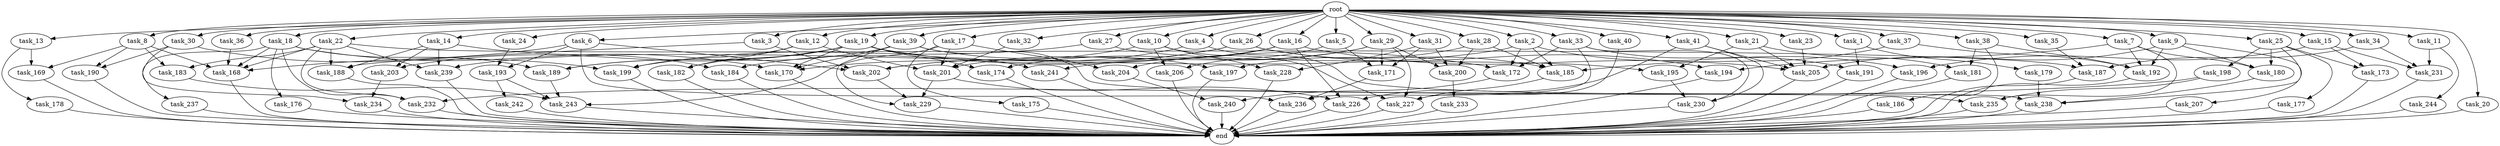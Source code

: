 digraph G {
  task_12 [size="2.048000"];
  task_199 [size="1941325217.792000"];
  task_36 [size="2.048000"];
  task_19 [size="2.048000"];
  task_180 [size="1305670057.984000"];
  task_196 [size="429496729.600000"];
  root [size="0.000000"];
  task_10 [size="2.048000"];
  task_168 [size="2748779069.440000"];
  task_18 [size="2.048000"];
  task_189 [size="652835028.992000"];
  task_183 [size="1683627180.032000"];
  task_4 [size="2.048000"];
  task_227 [size="3934190043.136000"];
  task_33 [size="2.048000"];
  task_235 [size="2851858284.544000"];
  task_234 [size="343597383.680000"];
  task_22 [size="2.048000"];
  task_205 [size="1803886264.320000"];
  task_15 [size="2.048000"];
  task_5 [size="2.048000"];
  end [size="0.000000"];
  task_228 [size="1941325217.792000"];
  task_206 [size="1460288880.640000"];
  task_169 [size="1683627180.032000"];
  task_14 [size="2.048000"];
  task_244 [size="68719476.736000"];
  task_38 [size="2.048000"];
  task_241 [size="1168231104.512000"];
  task_16 [size="2.048000"];
  task_7 [size="2.048000"];
  task_242 [size="154618822.656000"];
  task_27 [size="2.048000"];
  task_203 [size="498216206.336000"];
  task_26 [size="2.048000"];
  task_177 [size="68719476.736000"];
  task_239 [size="1546188226.560000"];
  task_193 [size="910533066.752000"];
  task_229 [size="927712935.936000"];
  task_30 [size="2.048000"];
  task_39 [size="2.048000"];
  task_172 [size="1735166787.584000"];
  task_226 [size="755914244.096000"];
  task_200 [size="3040836845.568000"];
  task_171 [size="2817498546.176000"];
  task_197 [size="1271310319.616000"];
  task_179 [size="429496729.600000"];
  task_182 [size="223338299.392000"];
  task_192 [size="2508260900.864000"];
  task_204 [size="1460288880.640000"];
  task_231 [size="292057776.128000"];
  task_201 [size="2456721293.312000"];
  task_17 [size="2.048000"];
  task_31 [size="2.048000"];
  task_170 [size="1082331758.592000"];
  task_194 [size="1047972020.224000"];
  task_2 [size="2.048000"];
  task_41 [size="2.048000"];
  task_237 [size="154618822.656000"];
  task_35 [size="2.048000"];
  task_3 [size="2.048000"];
  task_187 [size="2302102470.656000"];
  task_40 [size="2.048000"];
  task_230 [size="3109556322.304000"];
  task_181 [size="858993459.200000"];
  task_232 [size="2388001816.576000"];
  task_184 [size="1271310319.616000"];
  task_8 [size="2.048000"];
  task_191 [size="1821066133.504000"];
  task_29 [size="2.048000"];
  task_198 [size="68719476.736000"];
  task_21 [size="2.048000"];
  task_28 [size="2.048000"];
  task_176 [size="154618822.656000"];
  task_175 [size="1391569403.904000"];
  task_233 [size="154618822.656000"];
  task_23 [size="2.048000"];
  task_190 [size="910533066.752000"];
  task_25 [size="2.048000"];
  task_6 [size="2.048000"];
  task_207 [size="618475290.624000"];
  task_32 [size="2.048000"];
  task_20 [size="2.048000"];
  task_243 [size="2542620639.232000"];
  task_238 [size="1202590842.880000"];
  task_9 [size="2.048000"];
  task_37 [size="2.048000"];
  task_236 [size="2851858284.544000"];
  task_1 [size="2.048000"];
  task_188 [size="2113123909.632000"];
  task_195 [size="2147483648.000000"];
  task_185 [size="2388001816.576000"];
  task_186 [size="429496729.600000"];
  task_34 [size="2.048000"];
  task_240 [size="429496729.600000"];
  task_202 [size="2181843386.368000"];
  task_173 [size="223338299.392000"];
  task_174 [size="1168231104.512000"];
  task_178 [size="841813590.016000"];
  task_13 [size="2.048000"];
  task_24 [size="2.048000"];
  task_11 [size="2.048000"];

  task_12 -> task_201 [size="75497472.000000"];
  task_12 -> task_182 [size="75497472.000000"];
  task_12 -> task_199 [size="75497472.000000"];
  task_199 -> end [size="1.000000"];
  task_36 -> task_168 [size="411041792.000000"];
  task_19 -> task_182 [size="33554432.000000"];
  task_19 -> task_241 [size="33554432.000000"];
  task_19 -> task_203 [size="33554432.000000"];
  task_19 -> task_189 [size="33554432.000000"];
  task_19 -> task_170 [size="33554432.000000"];
  task_19 -> task_172 [size="33554432.000000"];
  task_19 -> task_174 [size="33554432.000000"];
  task_180 -> task_238 [size="209715200.000000"];
  task_196 -> end [size="1.000000"];
  root -> task_12 [size="1.000000"];
  root -> task_35 [size="1.000000"];
  root -> task_14 [size="1.000000"];
  root -> task_36 [size="1.000000"];
  root -> task_37 [size="1.000000"];
  root -> task_6 [size="1.000000"];
  root -> task_32 [size="1.000000"];
  root -> task_38 [size="1.000000"];
  root -> task_19 [size="1.000000"];
  root -> task_13 [size="1.000000"];
  root -> task_20 [size="1.000000"];
  root -> task_16 [size="1.000000"];
  root -> task_9 [size="1.000000"];
  root -> task_31 [size="1.000000"];
  root -> task_10 [size="1.000000"];
  root -> task_1 [size="1.000000"];
  root -> task_18 [size="1.000000"];
  root -> task_5 [size="1.000000"];
  root -> task_2 [size="1.000000"];
  root -> task_4 [size="1.000000"];
  root -> task_27 [size="1.000000"];
  root -> task_41 [size="1.000000"];
  root -> task_11 [size="1.000000"];
  root -> task_23 [size="1.000000"];
  root -> task_3 [size="1.000000"];
  root -> task_26 [size="1.000000"];
  root -> task_7 [size="1.000000"];
  root -> task_40 [size="1.000000"];
  root -> task_34 [size="1.000000"];
  root -> task_17 [size="1.000000"];
  root -> task_33 [size="1.000000"];
  root -> task_15 [size="1.000000"];
  root -> task_22 [size="1.000000"];
  root -> task_29 [size="1.000000"];
  root -> task_8 [size="1.000000"];
  root -> task_30 [size="1.000000"];
  root -> task_39 [size="1.000000"];
  root -> task_25 [size="1.000000"];
  root -> task_24 [size="1.000000"];
  root -> task_21 [size="1.000000"];
  root -> task_28 [size="1.000000"];
  task_10 -> task_227 [size="411041792.000000"];
  task_10 -> task_206 [size="411041792.000000"];
  task_10 -> task_184 [size="411041792.000000"];
  task_10 -> task_228 [size="411041792.000000"];
  task_168 -> end [size="1.000000"];
  task_18 -> task_232 [size="75497472.000000"];
  task_18 -> task_176 [size="75497472.000000"];
  task_18 -> task_237 [size="75497472.000000"];
  task_18 -> task_170 [size="75497472.000000"];
  task_18 -> task_168 [size="75497472.000000"];
  task_18 -> task_189 [size="75497472.000000"];
  task_189 -> task_243 [size="411041792.000000"];
  task_183 -> task_243 [size="75497472.000000"];
  task_4 -> task_235 [size="411041792.000000"];
  task_4 -> task_202 [size="411041792.000000"];
  task_227 -> end [size="1.000000"];
  task_33 -> task_236 [size="679477248.000000"];
  task_33 -> task_172 [size="679477248.000000"];
  task_33 -> task_230 [size="679477248.000000"];
  task_33 -> task_191 [size="679477248.000000"];
  task_235 -> end [size="1.000000"];
  task_234 -> end [size="1.000000"];
  task_22 -> task_183 [size="411041792.000000"];
  task_22 -> task_232 [size="411041792.000000"];
  task_22 -> task_239 [size="411041792.000000"];
  task_22 -> task_187 [size="411041792.000000"];
  task_22 -> task_168 [size="411041792.000000"];
  task_22 -> task_188 [size="411041792.000000"];
  task_205 -> end [size="1.000000"];
  task_15 -> task_196 [size="75497472.000000"];
  task_15 -> task_173 [size="75497472.000000"];
  task_15 -> task_231 [size="75497472.000000"];
  task_5 -> task_206 [size="301989888.000000"];
  task_5 -> task_171 [size="301989888.000000"];
  task_228 -> end [size="1.000000"];
  task_206 -> end [size="1.000000"];
  task_169 -> end [size="1.000000"];
  task_14 -> task_184 [size="209715200.000000"];
  task_14 -> task_239 [size="209715200.000000"];
  task_14 -> task_203 [size="209715200.000000"];
  task_14 -> task_188 [size="209715200.000000"];
  task_244 -> end [size="1.000000"];
  task_38 -> task_192 [size="209715200.000000"];
  task_38 -> task_186 [size="209715200.000000"];
  task_38 -> task_181 [size="209715200.000000"];
  task_241 -> end [size="1.000000"];
  task_16 -> task_201 [size="33554432.000000"];
  task_16 -> task_205 [size="33554432.000000"];
  task_16 -> task_204 [size="33554432.000000"];
  task_16 -> task_226 [size="33554432.000000"];
  task_7 -> task_180 [size="301989888.000000"];
  task_7 -> task_235 [size="301989888.000000"];
  task_7 -> task_192 [size="301989888.000000"];
  task_7 -> task_194 [size="301989888.000000"];
  task_242 -> end [size="1.000000"];
  task_27 -> task_195 [size="838860800.000000"];
  task_27 -> task_199 [size="838860800.000000"];
  task_203 -> task_234 [size="134217728.000000"];
  task_26 -> task_170 [size="209715200.000000"];
  task_26 -> task_202 [size="209715200.000000"];
  task_26 -> task_194 [size="209715200.000000"];
  task_26 -> task_185 [size="209715200.000000"];
  task_177 -> end [size="1.000000"];
  task_239 -> end [size="1.000000"];
  task_193 -> task_243 [size="75497472.000000"];
  task_193 -> task_242 [size="75497472.000000"];
  task_229 -> end [size="1.000000"];
  task_30 -> task_190 [size="33554432.000000"];
  task_30 -> task_234 [size="33554432.000000"];
  task_30 -> task_199 [size="33554432.000000"];
  task_39 -> task_170 [size="209715200.000000"];
  task_39 -> task_197 [size="209715200.000000"];
  task_39 -> task_229 [size="209715200.000000"];
  task_39 -> task_189 [size="209715200.000000"];
  task_39 -> task_238 [size="209715200.000000"];
  task_172 -> task_240 [size="134217728.000000"];
  task_226 -> end [size="1.000000"];
  task_200 -> task_233 [size="75497472.000000"];
  task_171 -> task_236 [size="679477248.000000"];
  task_197 -> end [size="1.000000"];
  task_179 -> task_238 [size="134217728.000000"];
  task_182 -> end [size="1.000000"];
  task_192 -> end [size="1.000000"];
  task_204 -> task_240 [size="75497472.000000"];
  task_231 -> end [size="1.000000"];
  task_201 -> task_226 [size="33554432.000000"];
  task_201 -> task_229 [size="33554432.000000"];
  task_17 -> task_201 [size="679477248.000000"];
  task_17 -> task_175 [size="679477248.000000"];
  task_17 -> task_243 [size="679477248.000000"];
  task_17 -> task_204 [size="679477248.000000"];
  task_31 -> task_228 [size="536870912.000000"];
  task_31 -> task_200 [size="536870912.000000"];
  task_31 -> task_171 [size="536870912.000000"];
  task_170 -> end [size="1.000000"];
  task_194 -> end [size="1.000000"];
  task_2 -> task_172 [size="134217728.000000"];
  task_2 -> task_196 [size="134217728.000000"];
  task_2 -> task_239 [size="134217728.000000"];
  task_2 -> task_185 [size="134217728.000000"];
  task_41 -> task_205 [size="301989888.000000"];
  task_41 -> task_230 [size="301989888.000000"];
  task_41 -> task_226 [size="301989888.000000"];
  task_237 -> end [size="1.000000"];
  task_35 -> task_187 [size="679477248.000000"];
  task_3 -> task_202 [size="411041792.000000"];
  task_3 -> task_188 [size="411041792.000000"];
  task_187 -> end [size="1.000000"];
  task_40 -> task_227 [size="838860800.000000"];
  task_230 -> end [size="1.000000"];
  task_181 -> end [size="1.000000"];
  task_232 -> end [size="1.000000"];
  task_184 -> end [size="1.000000"];
  task_8 -> task_183 [size="411041792.000000"];
  task_8 -> task_190 [size="411041792.000000"];
  task_8 -> task_169 [size="411041792.000000"];
  task_8 -> task_168 [size="411041792.000000"];
  task_191 -> end [size="1.000000"];
  task_29 -> task_227 [size="536870912.000000"];
  task_29 -> task_241 [size="536870912.000000"];
  task_29 -> task_174 [size="536870912.000000"];
  task_29 -> task_200 [size="536870912.000000"];
  task_29 -> task_171 [size="536870912.000000"];
  task_198 -> task_232 [size="679477248.000000"];
  task_198 -> task_235 [size="679477248.000000"];
  task_21 -> task_205 [size="209715200.000000"];
  task_21 -> task_195 [size="209715200.000000"];
  task_21 -> task_181 [size="209715200.000000"];
  task_28 -> task_197 [size="411041792.000000"];
  task_28 -> task_185 [size="411041792.000000"];
  task_28 -> task_200 [size="411041792.000000"];
  task_176 -> end [size="1.000000"];
  task_175 -> end [size="1.000000"];
  task_233 -> end [size="1.000000"];
  task_23 -> task_205 [size="33554432.000000"];
  task_190 -> end [size="1.000000"];
  task_25 -> task_180 [size="33554432.000000"];
  task_25 -> task_177 [size="33554432.000000"];
  task_25 -> task_198 [size="33554432.000000"];
  task_25 -> task_173 [size="33554432.000000"];
  task_25 -> task_238 [size="33554432.000000"];
  task_6 -> task_236 [size="33554432.000000"];
  task_6 -> task_168 [size="33554432.000000"];
  task_6 -> task_202 [size="33554432.000000"];
  task_6 -> task_193 [size="33554432.000000"];
  task_207 -> end [size="1.000000"];
  task_32 -> task_201 [size="411041792.000000"];
  task_20 -> end [size="1.000000"];
  task_243 -> end [size="1.000000"];
  task_238 -> end [size="1.000000"];
  task_9 -> task_180 [size="301989888.000000"];
  task_9 -> task_205 [size="301989888.000000"];
  task_9 -> task_207 [size="301989888.000000"];
  task_9 -> task_192 [size="301989888.000000"];
  task_37 -> task_192 [size="411041792.000000"];
  task_37 -> task_185 [size="411041792.000000"];
  task_236 -> end [size="1.000000"];
  task_1 -> task_191 [size="209715200.000000"];
  task_1 -> task_179 [size="209715200.000000"];
  task_188 -> end [size="1.000000"];
  task_195 -> task_230 [size="536870912.000000"];
  task_185 -> task_227 [size="134217728.000000"];
  task_186 -> end [size="1.000000"];
  task_34 -> task_187 [size="33554432.000000"];
  task_34 -> task_231 [size="33554432.000000"];
  task_240 -> end [size="1.000000"];
  task_202 -> task_229 [size="209715200.000000"];
  task_173 -> end [size="1.000000"];
  task_174 -> end [size="1.000000"];
  task_178 -> end [size="1.000000"];
  task_13 -> task_169 [size="411041792.000000"];
  task_13 -> task_178 [size="411041792.000000"];
  task_24 -> task_193 [size="411041792.000000"];
  task_11 -> task_244 [size="33554432.000000"];
  task_11 -> task_231 [size="33554432.000000"];
}
